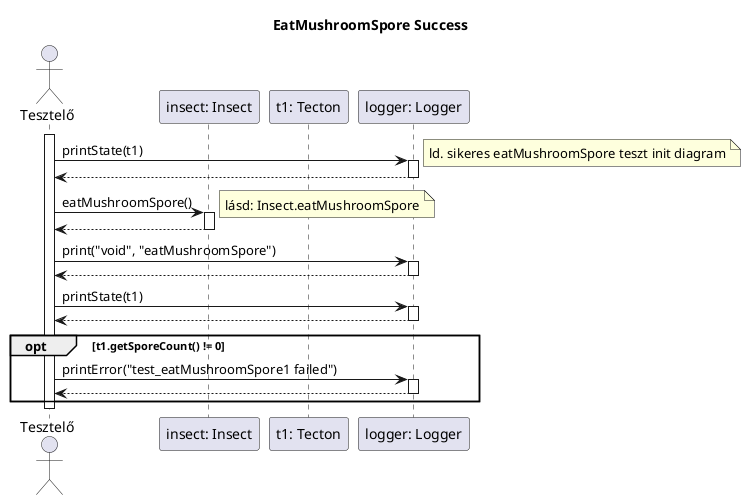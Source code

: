 @startuml test_eatMushroomSpore1

title EatMushroomSpore Success

actor "Tesztelő" as t
participant "insect: Insect" as i
participant "t1: Tecton" as t1
participant "logger: Logger" as logger

activate t

t -> logger: printState(t1)
note right: ld. sikeres eatMushroomSpore teszt init diagram
activate logger

t <-- logger
deactivate logger

t -> i: eatMushroomSpore()
activate i
note right: lásd: Insect.eatMushroomSpore

t <-- i
deactivate i

t -> logger: print("void", "eatMushroomSpore")
activate logger

t <-- logger
deactivate logger

t -> logger: printState(t1)
activate logger
t <-- logger
deactivate logger

opt t1.getSporeCount() != 0
	t -> logger: printError("test_eatMushroomSpore1 failed")
	activate logger

	t <-- logger
	deactivate logger
end

deactivate t

@enduml